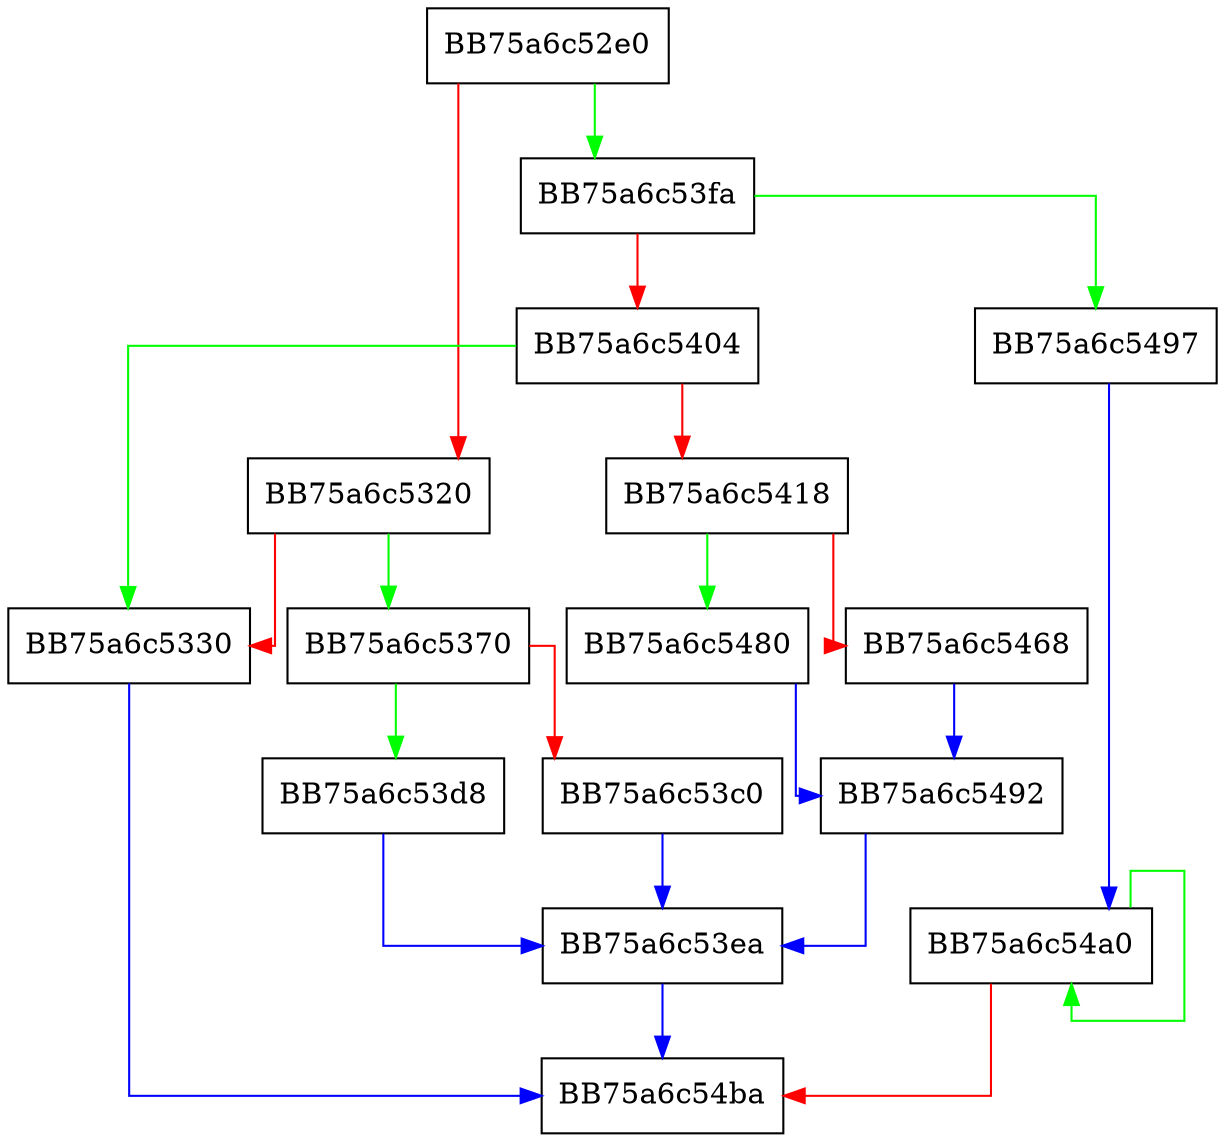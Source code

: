 digraph SSE4_pminsb {
  node [shape="box"];
  graph [splines=ortho];
  BB75a6c52e0 -> BB75a6c53fa [color="green"];
  BB75a6c52e0 -> BB75a6c5320 [color="red"];
  BB75a6c5320 -> BB75a6c5370 [color="green"];
  BB75a6c5320 -> BB75a6c5330 [color="red"];
  BB75a6c5330 -> BB75a6c54ba [color="blue"];
  BB75a6c5370 -> BB75a6c53d8 [color="green"];
  BB75a6c5370 -> BB75a6c53c0 [color="red"];
  BB75a6c53c0 -> BB75a6c53ea [color="blue"];
  BB75a6c53d8 -> BB75a6c53ea [color="blue"];
  BB75a6c53ea -> BB75a6c54ba [color="blue"];
  BB75a6c53fa -> BB75a6c5497 [color="green"];
  BB75a6c53fa -> BB75a6c5404 [color="red"];
  BB75a6c5404 -> BB75a6c5330 [color="green"];
  BB75a6c5404 -> BB75a6c5418 [color="red"];
  BB75a6c5418 -> BB75a6c5480 [color="green"];
  BB75a6c5418 -> BB75a6c5468 [color="red"];
  BB75a6c5468 -> BB75a6c5492 [color="blue"];
  BB75a6c5480 -> BB75a6c5492 [color="blue"];
  BB75a6c5492 -> BB75a6c53ea [color="blue"];
  BB75a6c5497 -> BB75a6c54a0 [color="blue"];
  BB75a6c54a0 -> BB75a6c54a0 [color="green"];
  BB75a6c54a0 -> BB75a6c54ba [color="red"];
}